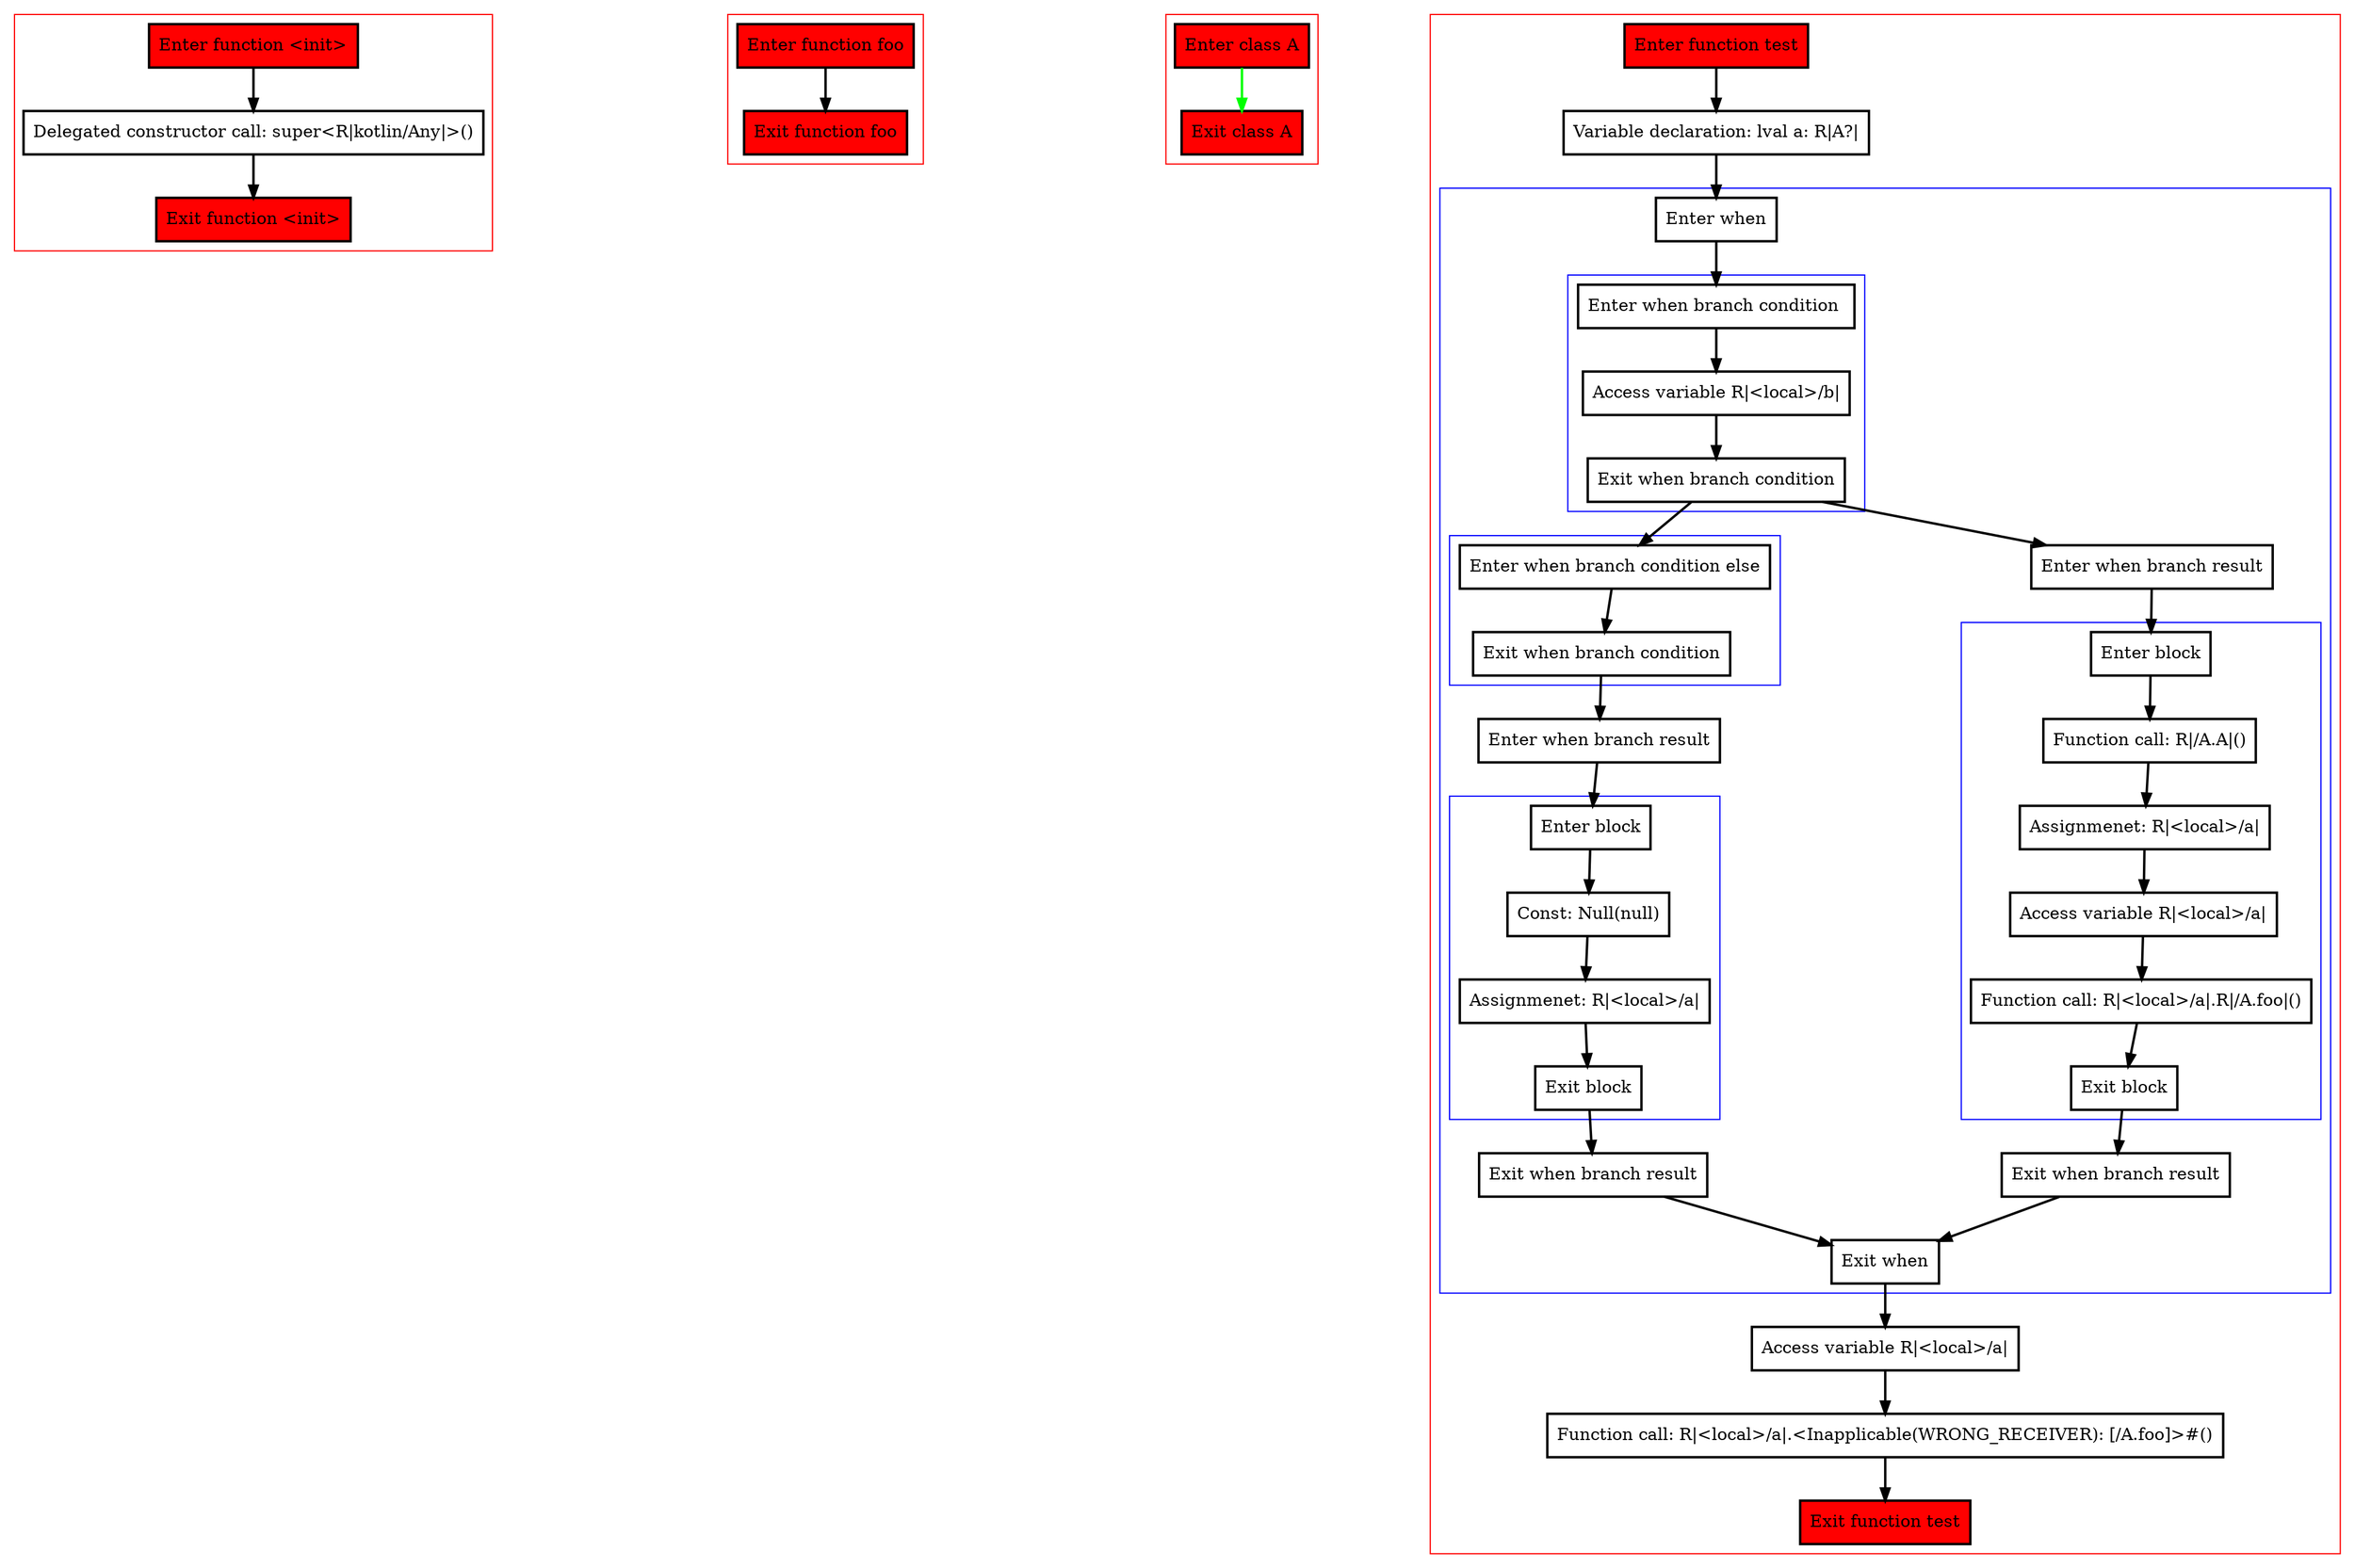 digraph delayedAssignment_kt {
    graph [nodesep=3]
    node [shape=box penwidth=2]
    edge [penwidth=2]

    subgraph cluster_0 {
        color=red
        0 [label="Enter function <init>" style="filled" fillcolor=red];
        1 [label="Delegated constructor call: super<R|kotlin/Any|>()"];
        2 [label="Exit function <init>" style="filled" fillcolor=red];
    }

    0 -> {1};
    1 -> {2};

    subgraph cluster_1 {
        color=red
        3 [label="Enter function foo" style="filled" fillcolor=red];
        4 [label="Exit function foo" style="filled" fillcolor=red];
    }

    3 -> {4};

    subgraph cluster_2 {
        color=red
        5 [label="Enter class A" style="filled" fillcolor=red];
        6 [label="Exit class A" style="filled" fillcolor=red];
    }

    5 -> {6} [color=green];

    subgraph cluster_3 {
        color=red
        7 [label="Enter function test" style="filled" fillcolor=red];
        8 [label="Variable declaration: lval a: R|A?|"];
        subgraph cluster_4 {
            color=blue
            9 [label="Enter when"];
            subgraph cluster_5 {
                color=blue
                10 [label="Enter when branch condition "];
                11 [label="Access variable R|<local>/b|"];
                12 [label="Exit when branch condition"];
            }
            subgraph cluster_6 {
                color=blue
                13 [label="Enter when branch condition else"];
                14 [label="Exit when branch condition"];
            }
            15 [label="Enter when branch result"];
            subgraph cluster_7 {
                color=blue
                16 [label="Enter block"];
                17 [label="Const: Null(null)"];
                18 [label="Assignmenet: R|<local>/a|"];
                19 [label="Exit block"];
            }
            20 [label="Exit when branch result"];
            21 [label="Enter when branch result"];
            subgraph cluster_8 {
                color=blue
                22 [label="Enter block"];
                23 [label="Function call: R|/A.A|()"];
                24 [label="Assignmenet: R|<local>/a|"];
                25 [label="Access variable R|<local>/a|"];
                26 [label="Function call: R|<local>/a|.R|/A.foo|()"];
                27 [label="Exit block"];
            }
            28 [label="Exit when branch result"];
            29 [label="Exit when"];
        }
        30 [label="Access variable R|<local>/a|"];
        31 [label="Function call: R|<local>/a|.<Inapplicable(WRONG_RECEIVER): [/A.foo]>#()"];
        32 [label="Exit function test" style="filled" fillcolor=red];
    }

    7 -> {8};
    8 -> {9};
    9 -> {10};
    10 -> {11};
    11 -> {12};
    12 -> {21 13};
    13 -> {14};
    14 -> {15};
    15 -> {16};
    16 -> {17};
    17 -> {18};
    18 -> {19};
    19 -> {20};
    20 -> {29};
    21 -> {22};
    22 -> {23};
    23 -> {24};
    24 -> {25};
    25 -> {26};
    26 -> {27};
    27 -> {28};
    28 -> {29};
    29 -> {30};
    30 -> {31};
    31 -> {32};

}
